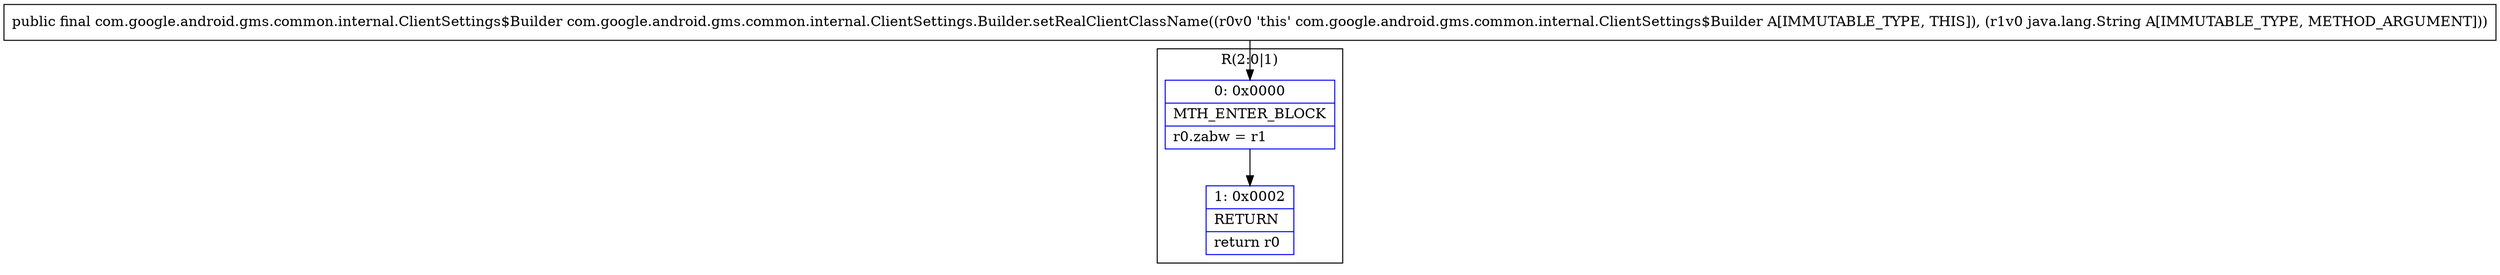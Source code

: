 digraph "CFG forcom.google.android.gms.common.internal.ClientSettings.Builder.setRealClientClassName(Ljava\/lang\/String;)Lcom\/google\/android\/gms\/common\/internal\/ClientSettings$Builder;" {
subgraph cluster_Region_1919332063 {
label = "R(2:0|1)";
node [shape=record,color=blue];
Node_0 [shape=record,label="{0\:\ 0x0000|MTH_ENTER_BLOCK\l|r0.zabw = r1\l}"];
Node_1 [shape=record,label="{1\:\ 0x0002|RETURN\l|return r0\l}"];
}
MethodNode[shape=record,label="{public final com.google.android.gms.common.internal.ClientSettings$Builder com.google.android.gms.common.internal.ClientSettings.Builder.setRealClientClassName((r0v0 'this' com.google.android.gms.common.internal.ClientSettings$Builder A[IMMUTABLE_TYPE, THIS]), (r1v0 java.lang.String A[IMMUTABLE_TYPE, METHOD_ARGUMENT])) }"];
MethodNode -> Node_0;
Node_0 -> Node_1;
}

